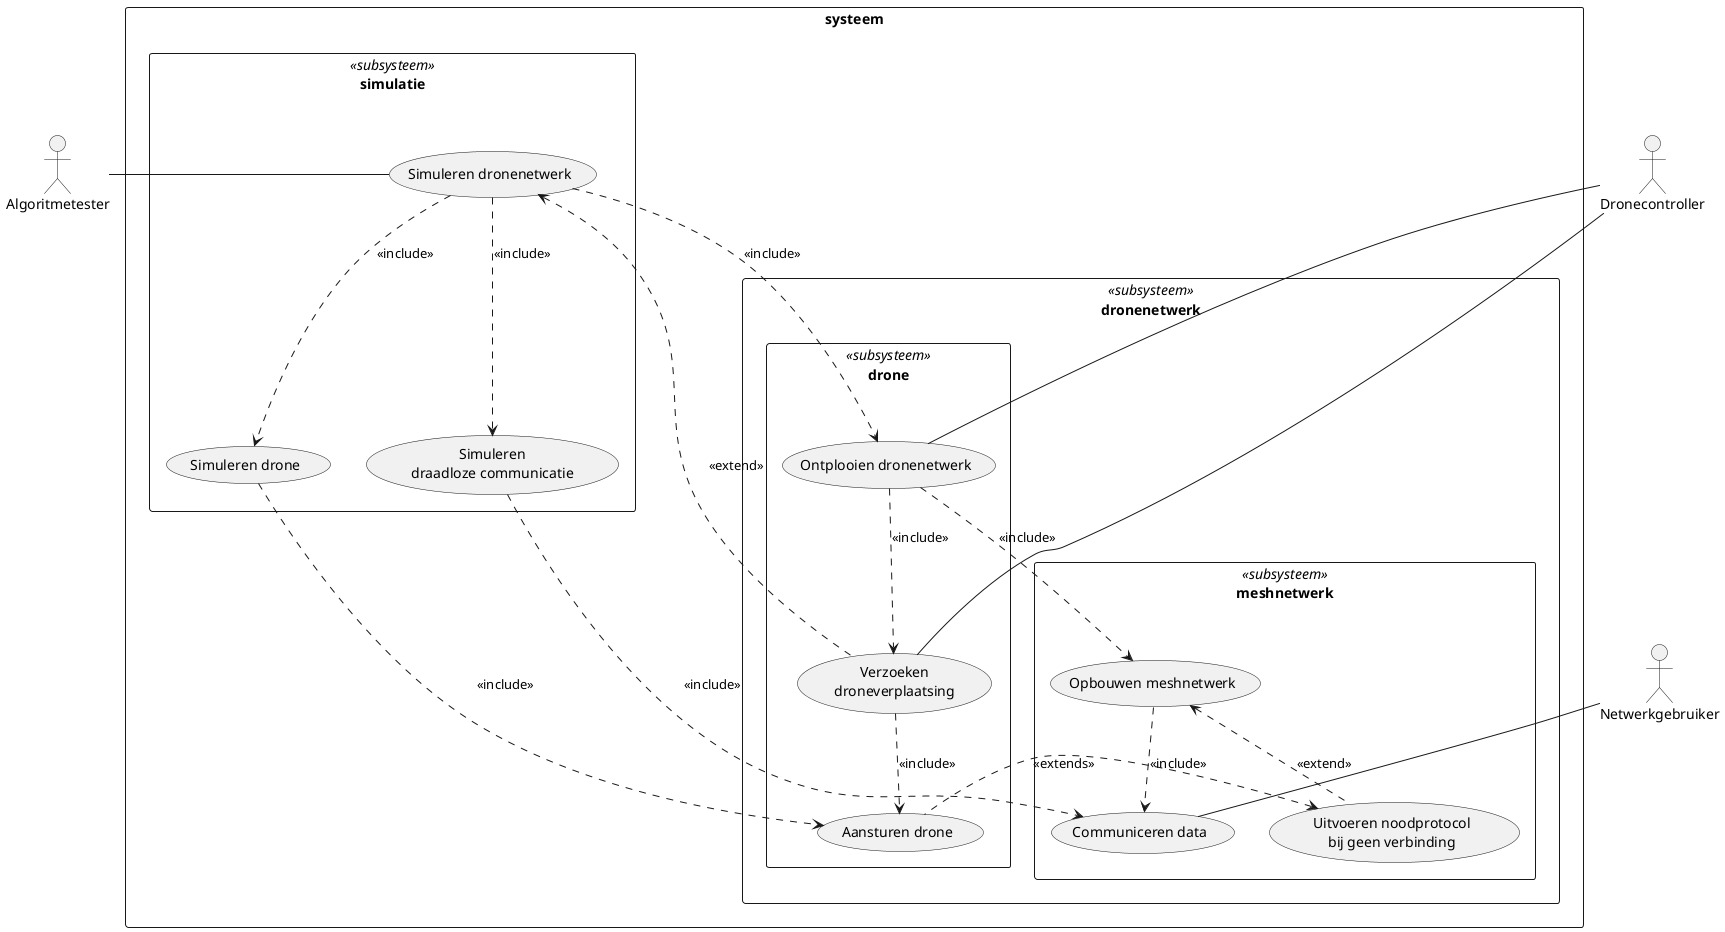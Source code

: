 @startuml

rectangle systeem{
rectangle dronenetwerk <<subsysteem>>{

    rectangle drone <<subsysteem>>{
        usecase "Ontplooien dronenetwerk" as Ontplooien 
        usecase "Aansturen drone" as verplaatsen
        usecase "Verzoeken\ndroneverplaatsing" as VDV
    }

    rectangle meshnetwerk <<subsysteem>>{    
        usecase "Communiceren data" as versturen
        usecase "Opbouwen meshnetwerk" as OON
        usecase "Uitvoeren noodprotocol\nbij geen verbinding" as un
    }
}
rectangle simulatie <<subsysteem>>{
    usecase "Simuleren\ndraadloze communicatie" as simCom
    usecase "Simuleren drone" as simDrones
    usecase "Simuleren dronenetwerk" as simDronenetwerk
}
}



actor "Dronecontroller" as controller
actor "Netwerkgebruiker" as gebruiker
actor "Algoritmetester" as tester

tester -right- simDronenetwerk
gebruiker -- versturen

controller -- Ontplooien
controller -right- VDV

simCom ..> versturen : <<include>>

simDronenetwerk ..> simDrones : <<include>> 
simDronenetwerk ..> simCom : <<include>> 
simDronenetwerk ..> Ontplooien : <<include>> 
simDronenetwerk <.. VDV : <<extend>>

Ontplooien ..> VDV : <<include>>
Ontplooien ..> OON : <<include>>

VDV ..> verplaatsen : <<include>>

OON <.. un : <<extend>>
OON ..> versturen : <<include>>

simDrones ..> verplaatsen : <<include>>

un <.. verplaatsen : <<extends>>

@enduml